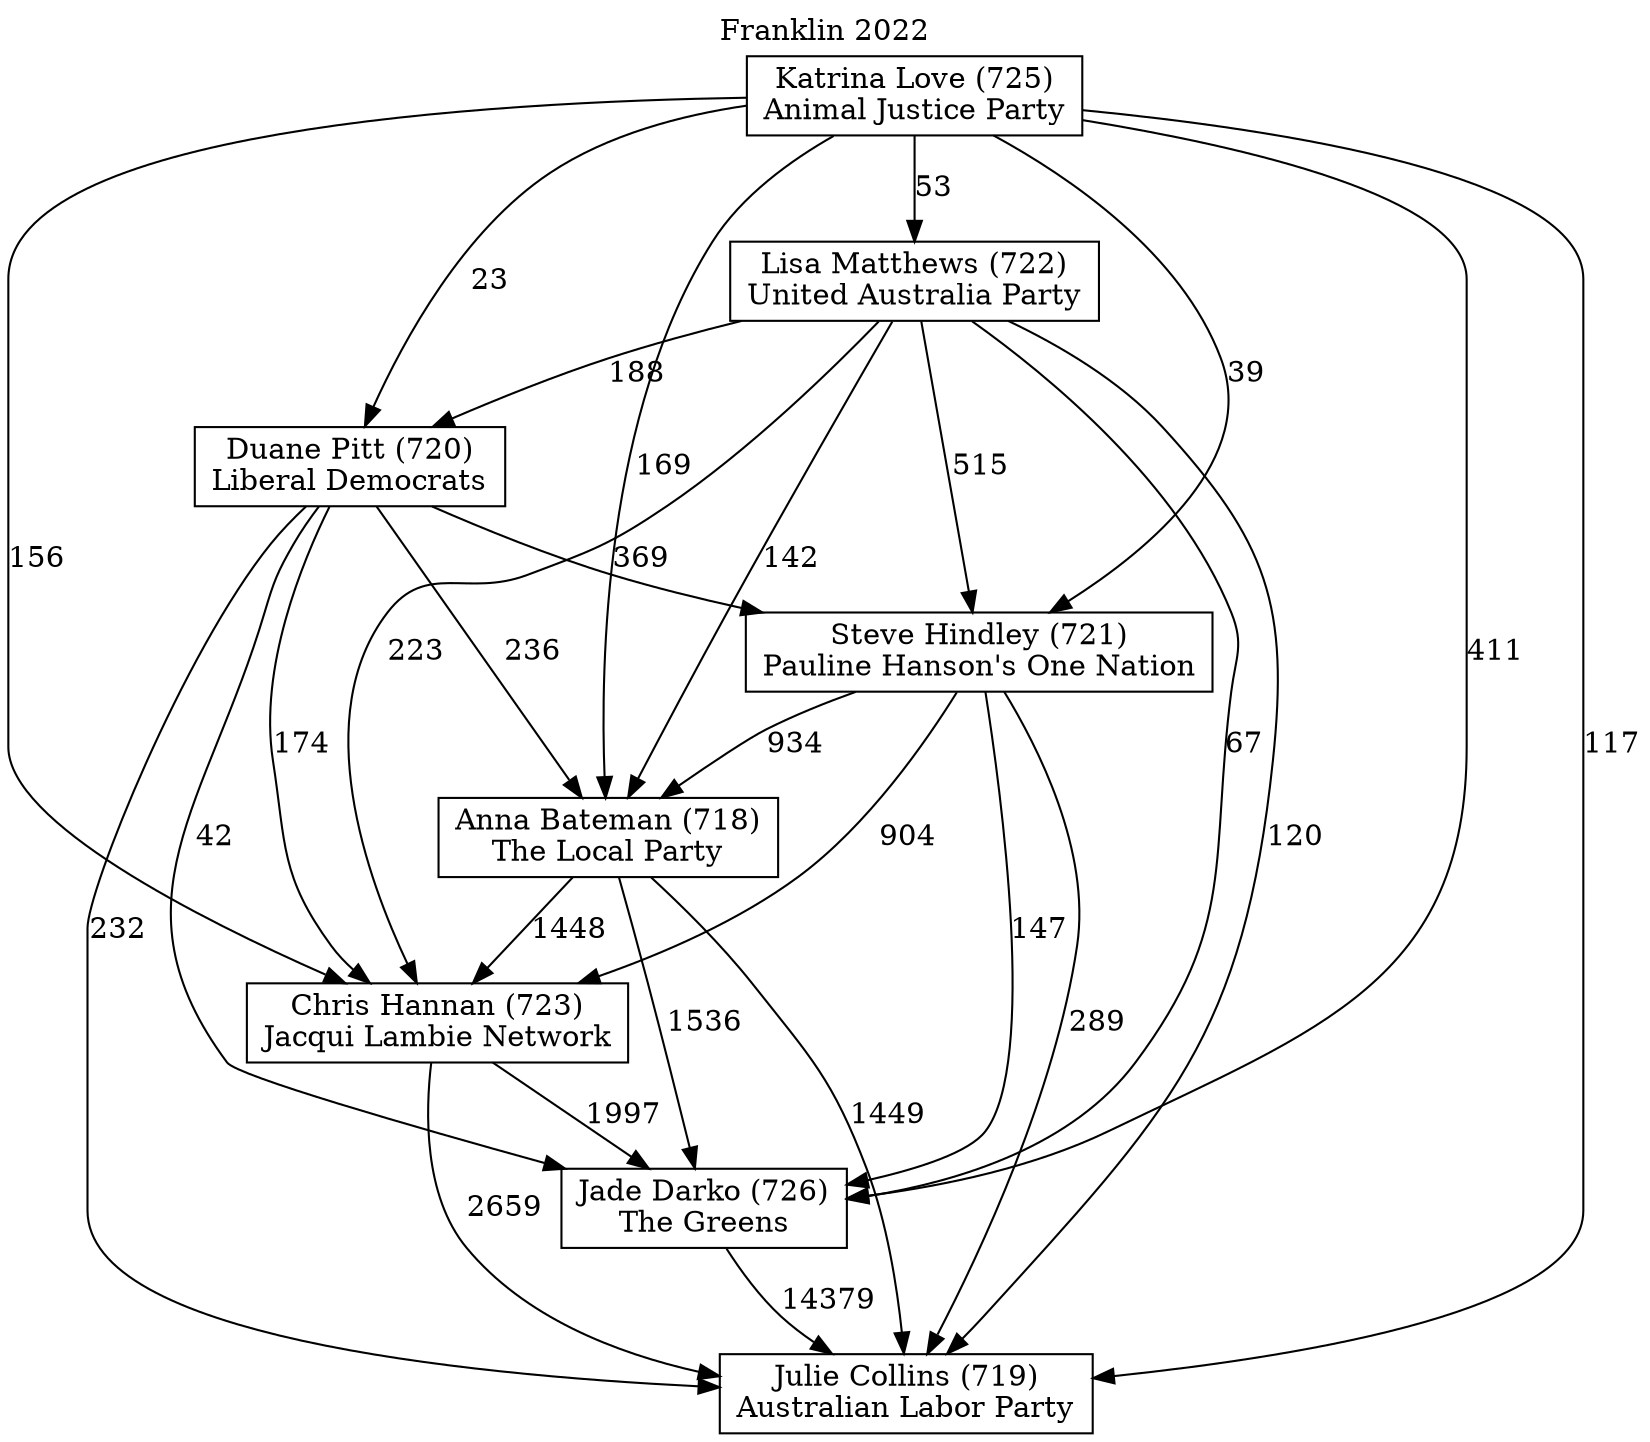 // House preference flow
digraph "Julie Collins (719)_Franklin_2022" {
	graph [label="Franklin 2022" labelloc=t mclimit=10]
	node [shape=box]
	"Duane Pitt (720)" [label="Duane Pitt (720)
Liberal Democrats"]
	"Steve Hindley (721)" [label="Steve Hindley (721)
Pauline Hanson's One Nation"]
	"Anna Bateman (718)" [label="Anna Bateman (718)
The Local Party"]
	"Jade Darko (726)" [label="Jade Darko (726)
The Greens"]
	"Chris Hannan (723)" [label="Chris Hannan (723)
Jacqui Lambie Network"]
	"Katrina Love (725)" [label="Katrina Love (725)
Animal Justice Party"]
	"Lisa Matthews (722)" [label="Lisa Matthews (722)
United Australia Party"]
	"Julie Collins (719)" [label="Julie Collins (719)
Australian Labor Party"]
	"Anna Bateman (718)" -> "Julie Collins (719)" [label=1449]
	"Anna Bateman (718)" -> "Jade Darko (726)" [label=1536]
	"Lisa Matthews (722)" -> "Duane Pitt (720)" [label=188]
	"Lisa Matthews (722)" -> "Anna Bateman (718)" [label=142]
	"Katrina Love (725)" -> "Anna Bateman (718)" [label=169]
	"Duane Pitt (720)" -> "Julie Collins (719)" [label=232]
	"Lisa Matthews (722)" -> "Julie Collins (719)" [label=120]
	"Chris Hannan (723)" -> "Jade Darko (726)" [label=1997]
	"Duane Pitt (720)" -> "Chris Hannan (723)" [label=174]
	"Steve Hindley (721)" -> "Julie Collins (719)" [label=289]
	"Anna Bateman (718)" -> "Chris Hannan (723)" [label=1448]
	"Duane Pitt (720)" -> "Jade Darko (726)" [label=42]
	"Lisa Matthews (722)" -> "Chris Hannan (723)" [label=223]
	"Steve Hindley (721)" -> "Anna Bateman (718)" [label=934]
	"Lisa Matthews (722)" -> "Steve Hindley (721)" [label=515]
	"Katrina Love (725)" -> "Julie Collins (719)" [label=117]
	"Jade Darko (726)" -> "Julie Collins (719)" [label=14379]
	"Katrina Love (725)" -> "Jade Darko (726)" [label=411]
	"Steve Hindley (721)" -> "Jade Darko (726)" [label=147]
	"Duane Pitt (720)" -> "Anna Bateman (718)" [label=236]
	"Chris Hannan (723)" -> "Julie Collins (719)" [label=2659]
	"Duane Pitt (720)" -> "Steve Hindley (721)" [label=369]
	"Katrina Love (725)" -> "Duane Pitt (720)" [label=23]
	"Katrina Love (725)" -> "Lisa Matthews (722)" [label=53]
	"Steve Hindley (721)" -> "Chris Hannan (723)" [label=904]
	"Katrina Love (725)" -> "Steve Hindley (721)" [label=39]
	"Lisa Matthews (722)" -> "Jade Darko (726)" [label=67]
	"Katrina Love (725)" -> "Chris Hannan (723)" [label=156]
}
